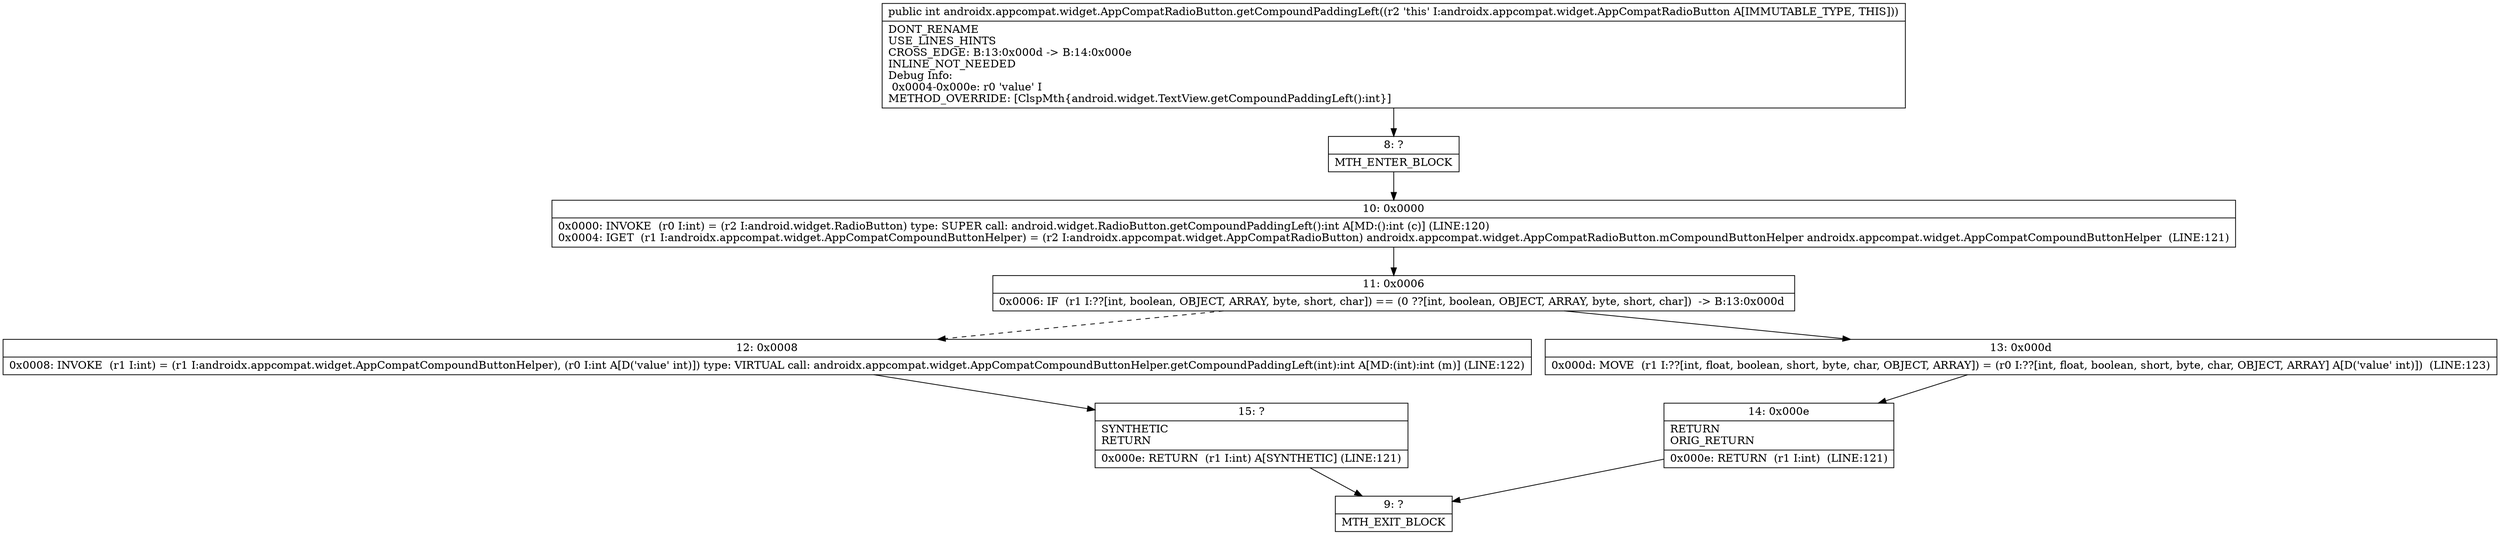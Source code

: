 digraph "CFG forandroidx.appcompat.widget.AppCompatRadioButton.getCompoundPaddingLeft()I" {
Node_8 [shape=record,label="{8\:\ ?|MTH_ENTER_BLOCK\l}"];
Node_10 [shape=record,label="{10\:\ 0x0000|0x0000: INVOKE  (r0 I:int) = (r2 I:android.widget.RadioButton) type: SUPER call: android.widget.RadioButton.getCompoundPaddingLeft():int A[MD:():int (c)] (LINE:120)\l0x0004: IGET  (r1 I:androidx.appcompat.widget.AppCompatCompoundButtonHelper) = (r2 I:androidx.appcompat.widget.AppCompatRadioButton) androidx.appcompat.widget.AppCompatRadioButton.mCompoundButtonHelper androidx.appcompat.widget.AppCompatCompoundButtonHelper  (LINE:121)\l}"];
Node_11 [shape=record,label="{11\:\ 0x0006|0x0006: IF  (r1 I:??[int, boolean, OBJECT, ARRAY, byte, short, char]) == (0 ??[int, boolean, OBJECT, ARRAY, byte, short, char])  \-\> B:13:0x000d \l}"];
Node_12 [shape=record,label="{12\:\ 0x0008|0x0008: INVOKE  (r1 I:int) = (r1 I:androidx.appcompat.widget.AppCompatCompoundButtonHelper), (r0 I:int A[D('value' int)]) type: VIRTUAL call: androidx.appcompat.widget.AppCompatCompoundButtonHelper.getCompoundPaddingLeft(int):int A[MD:(int):int (m)] (LINE:122)\l}"];
Node_15 [shape=record,label="{15\:\ ?|SYNTHETIC\lRETURN\l|0x000e: RETURN  (r1 I:int) A[SYNTHETIC] (LINE:121)\l}"];
Node_9 [shape=record,label="{9\:\ ?|MTH_EXIT_BLOCK\l}"];
Node_13 [shape=record,label="{13\:\ 0x000d|0x000d: MOVE  (r1 I:??[int, float, boolean, short, byte, char, OBJECT, ARRAY]) = (r0 I:??[int, float, boolean, short, byte, char, OBJECT, ARRAY] A[D('value' int)])  (LINE:123)\l}"];
Node_14 [shape=record,label="{14\:\ 0x000e|RETURN\lORIG_RETURN\l|0x000e: RETURN  (r1 I:int)  (LINE:121)\l}"];
MethodNode[shape=record,label="{public int androidx.appcompat.widget.AppCompatRadioButton.getCompoundPaddingLeft((r2 'this' I:androidx.appcompat.widget.AppCompatRadioButton A[IMMUTABLE_TYPE, THIS]))  | DONT_RENAME\lUSE_LINES_HINTS\lCROSS_EDGE: B:13:0x000d \-\> B:14:0x000e\lINLINE_NOT_NEEDED\lDebug Info:\l  0x0004\-0x000e: r0 'value' I\lMETHOD_OVERRIDE: [ClspMth\{android.widget.TextView.getCompoundPaddingLeft():int\}]\l}"];
MethodNode -> Node_8;Node_8 -> Node_10;
Node_10 -> Node_11;
Node_11 -> Node_12[style=dashed];
Node_11 -> Node_13;
Node_12 -> Node_15;
Node_15 -> Node_9;
Node_13 -> Node_14;
Node_14 -> Node_9;
}

